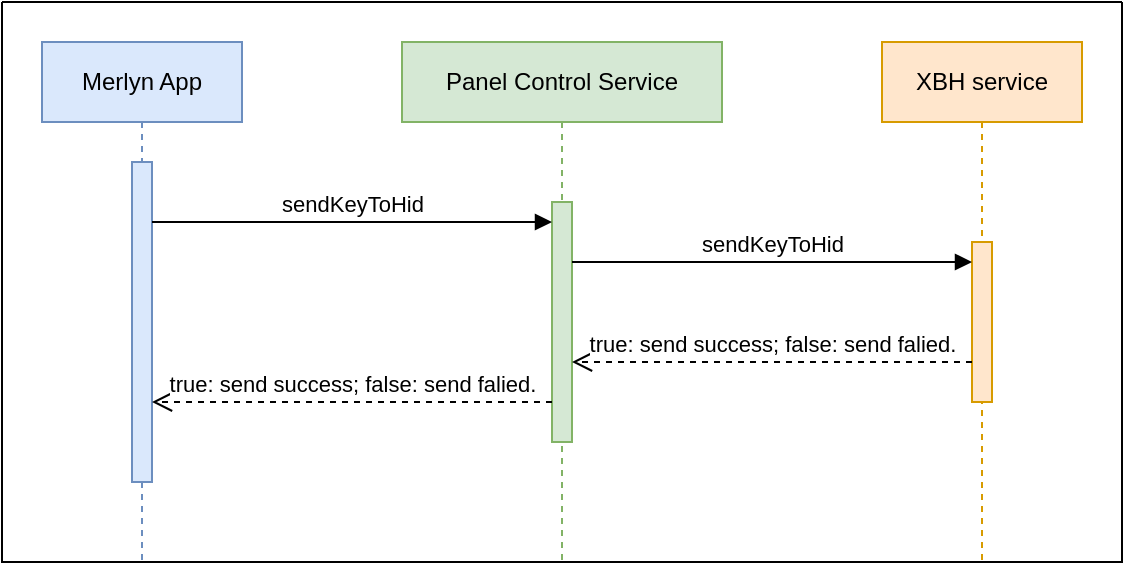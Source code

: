 <mxfile version="21.0.2" type="github">
  <diagram name="Page-1" id="13e1069c-82ec-6db2-03f1-153e76fe0fe0">
    <mxGraphModel dx="555" dy="336" grid="1" gridSize="10" guides="1" tooltips="1" connect="1" arrows="1" fold="1" page="1" pageScale="1" pageWidth="1100" pageHeight="850" background="none" math="0" shadow="0">
      <root>
        <mxCell id="0" />
        <mxCell id="1" parent="0" />
        <mxCell id="KGBi6TL8BeEwb9UIQHYv-1" value="" style="swimlane;startSize=0;swimlaneFillColor=none;" parent="1" vertex="1">
          <mxGeometry width="560" height="280" as="geometry">
            <mxRectangle width="50" height="40" as="alternateBounds" />
          </mxGeometry>
        </mxCell>
        <mxCell id="KGBi6TL8BeEwb9UIQHYv-2" value="Merlyn App" style="shape=umlLifeline;perimeter=lifelinePerimeter;whiteSpace=wrap;html=1;container=1;dropTarget=0;collapsible=0;recursiveResize=0;outlineConnect=0;portConstraint=eastwest;newEdgeStyle={&quot;edgeStyle&quot;:&quot;elbowEdgeStyle&quot;,&quot;elbow&quot;:&quot;vertical&quot;,&quot;curved&quot;:0,&quot;rounded&quot;:0};fillColor=#dae8fc;strokeColor=#6c8ebf;" parent="KGBi6TL8BeEwb9UIQHYv-1" vertex="1">
          <mxGeometry x="20" y="20" width="100" height="260" as="geometry" />
        </mxCell>
        <mxCell id="KGBi6TL8BeEwb9UIQHYv-5" value="" style="html=1;points=[];perimeter=orthogonalPerimeter;outlineConnect=0;targetShapes=umlLifeline;portConstraint=eastwest;newEdgeStyle={&quot;edgeStyle&quot;:&quot;elbowEdgeStyle&quot;,&quot;elbow&quot;:&quot;vertical&quot;,&quot;curved&quot;:0,&quot;rounded&quot;:0};fillColor=#dae8fc;strokeColor=#6c8ebf;" parent="KGBi6TL8BeEwb9UIQHYv-2" vertex="1">
          <mxGeometry x="45" y="60" width="10" height="160" as="geometry" />
        </mxCell>
        <mxCell id="KGBi6TL8BeEwb9UIQHYv-3" value="Panel Control Service" style="shape=umlLifeline;perimeter=lifelinePerimeter;whiteSpace=wrap;html=1;container=1;dropTarget=0;collapsible=0;recursiveResize=0;outlineConnect=0;portConstraint=eastwest;newEdgeStyle={&quot;edgeStyle&quot;:&quot;elbowEdgeStyle&quot;,&quot;elbow&quot;:&quot;vertical&quot;,&quot;curved&quot;:0,&quot;rounded&quot;:0};fillColor=#d5e8d4;strokeColor=#82b366;" parent="KGBi6TL8BeEwb9UIQHYv-1" vertex="1">
          <mxGeometry x="200" y="20" width="160" height="260" as="geometry" />
        </mxCell>
        <mxCell id="KGBi6TL8BeEwb9UIQHYv-6" value="" style="html=1;points=[];perimeter=orthogonalPerimeter;outlineConnect=0;targetShapes=umlLifeline;portConstraint=eastwest;newEdgeStyle={&quot;edgeStyle&quot;:&quot;elbowEdgeStyle&quot;,&quot;elbow&quot;:&quot;vertical&quot;,&quot;curved&quot;:0,&quot;rounded&quot;:0};fillColor=#d5e8d4;strokeColor=#82b366;" parent="KGBi6TL8BeEwb9UIQHYv-3" vertex="1">
          <mxGeometry x="75" y="80" width="10" height="120" as="geometry" />
        </mxCell>
        <mxCell id="KGBi6TL8BeEwb9UIQHYv-4" value="XBH service" style="shape=umlLifeline;perimeter=lifelinePerimeter;whiteSpace=wrap;html=1;container=1;dropTarget=0;collapsible=0;recursiveResize=0;outlineConnect=0;portConstraint=eastwest;newEdgeStyle={&quot;edgeStyle&quot;:&quot;elbowEdgeStyle&quot;,&quot;elbow&quot;:&quot;vertical&quot;,&quot;curved&quot;:0,&quot;rounded&quot;:0};fillColor=#ffe6cc;strokeColor=#d79b00;" parent="KGBi6TL8BeEwb9UIQHYv-1" vertex="1">
          <mxGeometry x="440" y="20" width="100" height="260" as="geometry" />
        </mxCell>
        <mxCell id="KGBi6TL8BeEwb9UIQHYv-7" value="" style="html=1;points=[];perimeter=orthogonalPerimeter;outlineConnect=0;targetShapes=umlLifeline;portConstraint=eastwest;newEdgeStyle={&quot;edgeStyle&quot;:&quot;elbowEdgeStyle&quot;,&quot;elbow&quot;:&quot;vertical&quot;,&quot;curved&quot;:0,&quot;rounded&quot;:0};fillColor=#ffe6cc;strokeColor=#d79b00;" parent="KGBi6TL8BeEwb9UIQHYv-4" vertex="1">
          <mxGeometry x="45" y="100" width="10" height="80" as="geometry" />
        </mxCell>
        <mxCell id="KGBi6TL8BeEwb9UIQHYv-9" value="sendKeyToHid" style="html=1;verticalAlign=bottom;endArrow=block;edgeStyle=elbowEdgeStyle;elbow=horizontal;curved=0;rounded=0;" parent="KGBi6TL8BeEwb9UIQHYv-1" edge="1">
          <mxGeometry width="80" relative="1" as="geometry">
            <mxPoint x="75" y="110" as="sourcePoint" />
            <mxPoint x="275" y="110" as="targetPoint" />
          </mxGeometry>
        </mxCell>
        <mxCell id="KGBi6TL8BeEwb9UIQHYv-10" value="sendKeyToHid" style="html=1;verticalAlign=bottom;endArrow=block;edgeStyle=elbowEdgeStyle;elbow=vertical;curved=0;rounded=0;" parent="KGBi6TL8BeEwb9UIQHYv-1" edge="1">
          <mxGeometry width="80" relative="1" as="geometry">
            <mxPoint x="285" y="130" as="sourcePoint" />
            <mxPoint x="485" y="130" as="targetPoint" />
          </mxGeometry>
        </mxCell>
        <mxCell id="KGBi6TL8BeEwb9UIQHYv-11" value="true: send success; false: send falied." style="html=1;verticalAlign=bottom;endArrow=open;dashed=1;endSize=8;edgeStyle=elbowEdgeStyle;elbow=vertical;curved=0;rounded=0;" parent="KGBi6TL8BeEwb9UIQHYv-1" edge="1">
          <mxGeometry relative="1" as="geometry">
            <mxPoint x="485" y="180" as="sourcePoint" />
            <mxPoint x="285" y="180" as="targetPoint" />
          </mxGeometry>
        </mxCell>
        <mxCell id="KGBi6TL8BeEwb9UIQHYv-12" value="true: send success; false: send falied." style="html=1;verticalAlign=bottom;endArrow=open;dashed=1;endSize=8;edgeStyle=elbowEdgeStyle;elbow=vertical;curved=0;rounded=0;" parent="KGBi6TL8BeEwb9UIQHYv-1" edge="1">
          <mxGeometry relative="1" as="geometry">
            <mxPoint x="275" y="200" as="sourcePoint" />
            <mxPoint x="75" y="200" as="targetPoint" />
          </mxGeometry>
        </mxCell>
      </root>
    </mxGraphModel>
  </diagram>
</mxfile>
